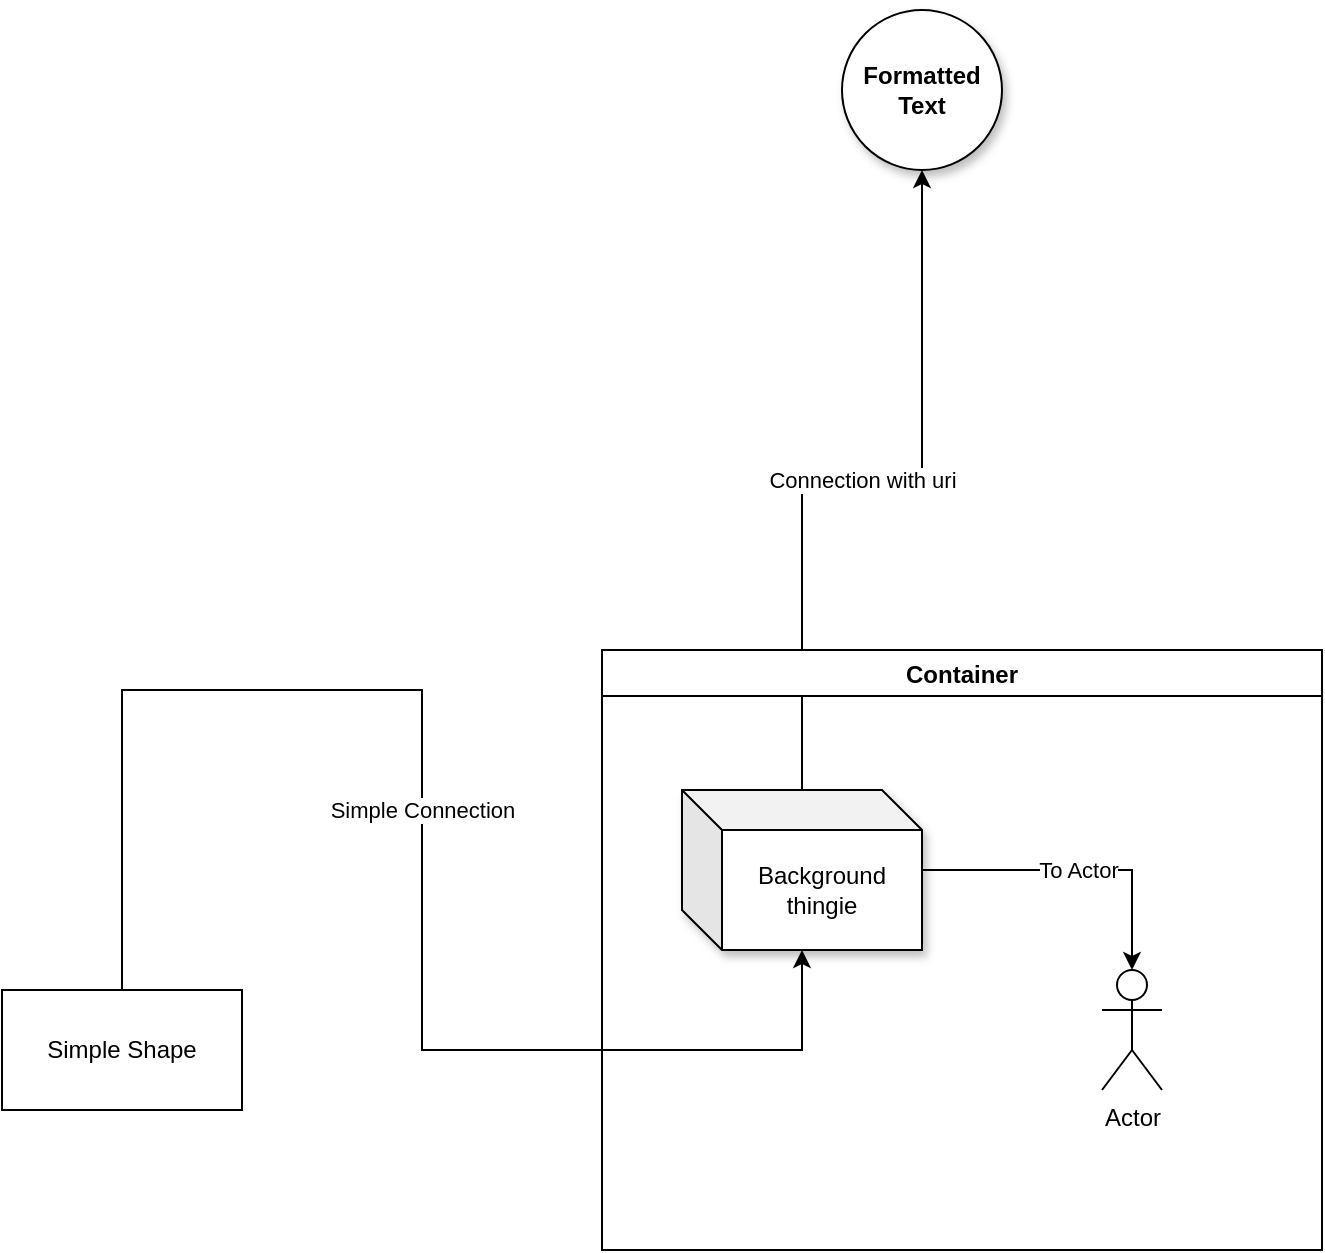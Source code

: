 <mxfile compressed="false" version="19.0.3" type="device" pages="2">
  <diagram id="ZnghoZRAUyGX2wOghst_" name="Page-1">
    <mxGraphModel dx="1102" dy="1025" grid="1" gridSize="10" guides="1" tooltips="1" connect="1" arrows="1" fold="1" page="1" pageScale="1" pageWidth="850" pageHeight="1100" math="0" shadow="0">
      <root>
        <object label="" root-property="Is this root or not?" uri="root" id="0">
          <mxCell />
        </object>
        <mxCell id="1" parent="0" />
        <object label="Connection with uri" uri="connection-uri" id="DXofuHY154QGWzICK8kG-2">
          <mxCell style="edgeStyle=orthogonalEdgeStyle;rounded=0;orthogonalLoop=1;jettySize=auto;html=1;" parent="1" source="jjaQ23NKAjQkogvSnO1M-1" target="1AnREogHo7OAvXgXjlUe-4" edge="1">
            <mxGeometry relative="1" as="geometry" />
          </mxCell>
        </object>
        <object label="Simple Connection" uri="simple-connection" id="DXofuHY154QGWzICK8kG-1">
          <mxCell style="edgeStyle=orthogonalEdgeStyle;rounded=0;orthogonalLoop=1;jettySize=auto;html=1;" parent="1" source="1AnREogHo7OAvXgXjlUe-3" target="jjaQ23NKAjQkogvSnO1M-1" edge="1">
            <mxGeometry relative="1" as="geometry">
              <Array as="points">
                <mxPoint x="130" y="520" />
                <mxPoint x="280" y="520" />
                <mxPoint x="280" y="700" />
              </Array>
            </mxGeometry>
          </mxCell>
        </object>
        <object label="Container" uri="container" id="DXofuHY154QGWzICK8kG-3">
          <mxCell style="swimlane;" parent="1" vertex="1">
            <mxGeometry x="370" y="500" width="360" height="300" as="geometry" />
          </mxCell>
        </object>
        <object label="To Actor" uri="to-actor" id="8lBgp5oNWXu9ouvvyzg7-2">
          <mxCell style="edgeStyle=orthogonalEdgeStyle;rounded=0;orthogonalLoop=1;jettySize=auto;html=1;" parent="DXofuHY154QGWzICK8kG-3" source="jjaQ23NKAjQkogvSnO1M-1" target="8lBgp5oNWXu9ouvvyzg7-1" edge="1">
            <mxGeometry relative="1" as="geometry">
              <mxPoint x="260" y="170" as="targetPoint" />
            </mxGeometry>
          </mxCell>
        </object>
        <mxCell id="jjaQ23NKAjQkogvSnO1M-1" value="Background thingie" style="shape=cube;whiteSpace=wrap;html=1;boundedLbl=1;backgroundOutline=1;darkOpacity=0.05;darkOpacity2=0.1;shadow=1;" parent="DXofuHY154QGWzICK8kG-3" vertex="1">
          <mxGeometry x="40" y="70" width="120" height="80" as="geometry" />
        </mxCell>
        <object label="Actor" uri="actor" id="8lBgp5oNWXu9ouvvyzg7-1">
          <mxCell style="shape=umlActor;verticalLabelPosition=bottom;verticalAlign=top;html=1;outlineConnect=0;" parent="DXofuHY154QGWzICK8kG-3" vertex="1">
            <mxGeometry x="250" y="160" width="30" height="60" as="geometry" />
          </mxCell>
        </object>
        <object label="Layer Two" id="1AnREogHo7OAvXgXjlUe-1">
          <mxCell parent="0" />
        </object>
        <object label="Simple Shape" uri="simple-shape" id="1AnREogHo7OAvXgXjlUe-3">
          <mxCell style="rounded=0;whiteSpace=wrap;html=1;" parent="1AnREogHo7OAvXgXjlUe-1" vertex="1">
            <mxGeometry x="70" y="670" width="120" height="60" as="geometry" />
          </mxCell>
        </object>
        <object label="Layer One" uri="layers://one" id="1AnREogHo7OAvXgXjlUe-2">
          <mxCell parent="0" />
        </object>
        <object label="&lt;b&gt;Formatted&lt;br&gt;Text&lt;br&gt;&lt;/b&gt;" uri="my-uri" tooltip="Shape tooltip" link="https://www.nasdanika.org" id="1AnREogHo7OAvXgXjlUe-4">
          <mxCell style="ellipse;whiteSpace=wrap;html=1;aspect=fixed;shadow=1;" parent="1AnREogHo7OAvXgXjlUe-2" vertex="1">
            <mxGeometry x="490" y="180" width="80" height="80" as="geometry" />
          </mxCell>
        </object>
      </root>
    </mxGraphModel>
  </diagram>
  <diagram id="S1Rd9NR_AWBY0fI_vBLB" name="Page-2">
    <mxGraphModel dx="1102" dy="1025" grid="1" gridSize="10" guides="1" tooltips="1" connect="1" arrows="1" fold="1" page="1" pageScale="1" pageWidth="850" pageHeight="1100" math="0" shadow="0">
      <root>
        <mxCell id="0" />
        <mxCell id="1" parent="0" />
        <mxCell id="ll3UfSF4uJBQnlfVPVcr-1" value="Database" style="shape=cylinder3;whiteSpace=wrap;html=1;boundedLbl=1;backgroundOutline=1;size=15;shadow=1;" vertex="1" parent="1">
          <mxGeometry x="390" y="480" width="60" height="80" as="geometry" />
        </mxCell>
      </root>
    </mxGraphModel>
  </diagram>
</mxfile>
